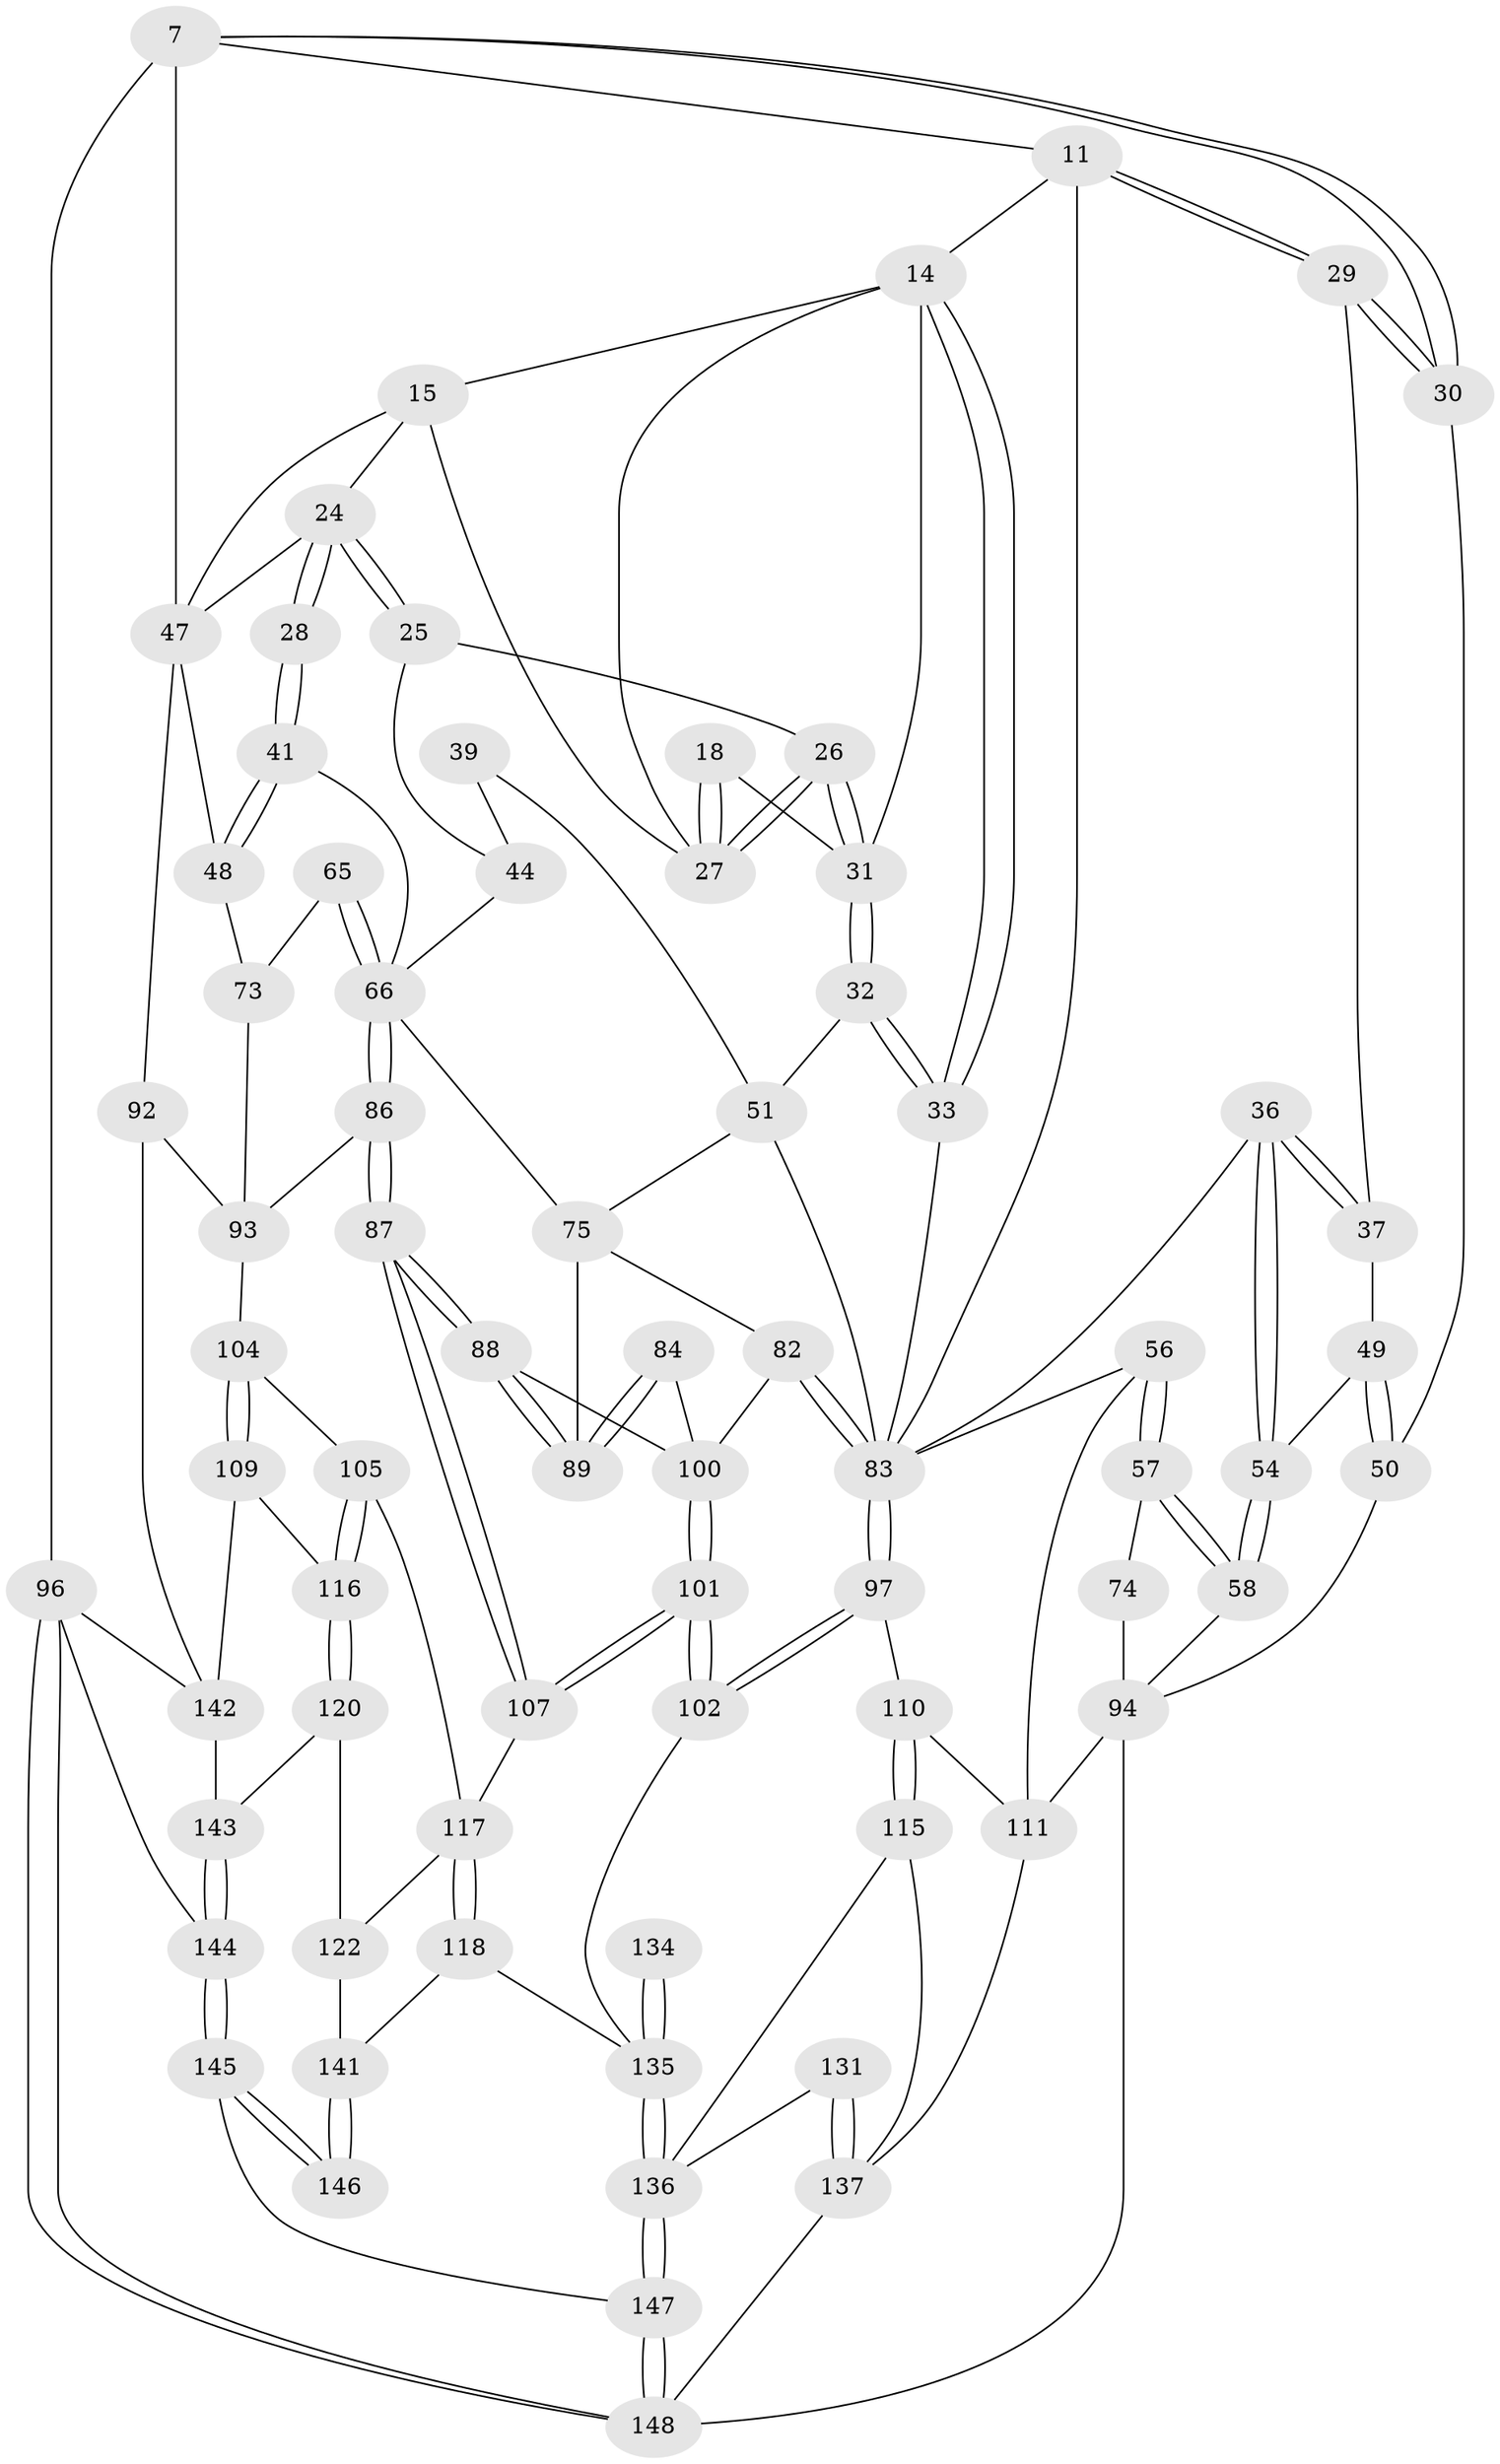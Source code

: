 // original degree distribution, {3: 0.02027027027027027, 4: 0.25, 5: 0.4797297297297297, 6: 0.25}
// Generated by graph-tools (version 1.1) at 2025/01/03/09/25 05:01:16]
// undirected, 74 vertices, 168 edges
graph export_dot {
graph [start="1"]
  node [color=gray90,style=filled];
  7 [pos="+0+0",super="+6"];
  11 [pos="+0.20808646659333738+0.07192502262776007",super="+8+10"];
  14 [pos="+0.3757294597471508+0.10657546418646353",super="+9+12"];
  15 [pos="+0.6015009323629837+0.0241407937386718",super="+3"];
  18 [pos="+0.5142646465737292+0.11758221251922024"];
  24 [pos="+0.7581820916310023+0.19046985090449187",super="+20+23"];
  25 [pos="+0.5920157223367787+0.17468685518899396"];
  26 [pos="+0.5776847031515494+0.15675837162498496"];
  27 [pos="+0.5692736649805914+0.12544190021593005",super="+16+17"];
  28 [pos="+0.7613727566688379+0.1922949367106714"];
  29 [pos="+0.09483418701789506+0.1539713214923243"];
  30 [pos="+0+0"];
  31 [pos="+0.46039488574537957+0.201456252111047",super="+19+13"];
  32 [pos="+0.4360664890043759+0.26477161390574383"];
  33 [pos="+0.3989411964361672+0.24684527397422695"];
  36 [pos="+0.1870081640987816+0.25110879281621307"];
  37 [pos="+0.10019309685238642+0.17578444518359368"];
  39 [pos="+0.4662086625677474+0.29540186065070867"];
  41 [pos="+0.7613491376980619+0.20886295821539103"];
  44 [pos="+0.5948939137882416+0.284619656628927",super="+38"];
  47 [pos="+0.9755441249176284+0.3001878419412064",super="+46+45+22"];
  48 [pos="+0.9007513763201915+0.3432520579698405"];
  49 [pos="+0.014764217948890414+0.2628628860998344"];
  50 [pos="+0+0.30135707863685113"];
  51 [pos="+0.4514688956073857+0.3214168142359183",super="+40"];
  54 [pos="+0.10371533356383345+0.3542394922624416"];
  56 [pos="+0.19980750913126344+0.488647047283596"];
  57 [pos="+0.13082189320738255+0.42140119877070914"];
  58 [pos="+0.1031799355722055+0.35813173862637154"];
  65 [pos="+0.7565772912260047+0.49289543041042605",super="+63"];
  66 [pos="+0.7518801794667904+0.5001121976714781",super="+59+43+42"];
  73 [pos="+0.9225962623617882+0.44819588124548215",super="+62"];
  74 [pos="+0.04519908561736624+0.4536969204874386",super="+70"];
  75 [pos="+0.47937325783393403+0.43829246571006253",super="+61+60"];
  82 [pos="+0.42710298669552765+0.5283245440898923",super="+76"];
  83 [pos="+0.24512428229518501+0.5478724276188713",super="+55"];
  84 [pos="+0.4514185755351183+0.5357093225816563"];
  86 [pos="+0.7548597233991943+0.5599016721306533"];
  87 [pos="+0.6793872830707557+0.6385908806362873"];
  88 [pos="+0.626882870153829+0.6048998235431158"];
  89 [pos="+0.6056564626403862+0.5700222986613755",super="+77+78"];
  92 [pos="+1+0.6927062924846259",super="+71+64"];
  93 [pos="+0.8918252011485369+0.5858549521304731",super="+72"];
  94 [pos="+0+0.5960586703762031",super="+80+79+69"];
  96 [pos="+0+1",super="+90"];
  97 [pos="+0.2590022815047643+0.6324725112702883"];
  100 [pos="+0.44098369486808253+0.6351453426654836",super="+85"];
  101 [pos="+0.39932405359795364+0.7186505087696798"];
  102 [pos="+0.3914587210412489+0.7288533491511394"];
  104 [pos="+0.8763783748934023+0.6497949248809469"];
  105 [pos="+0.7660276794415605+0.7226035951168441"];
  107 [pos="+0.6797854252158599+0.6743061041609844"];
  109 [pos="+0.8839963988533042+0.7534925360952942"];
  110 [pos="+0.15718698653171745+0.7489385786783879",super="+98"];
  111 [pos="+0.08095493002990654+0.7594739840707939",super="+103+99"];
  115 [pos="+0.18594900809670983+0.7925534277849869"];
  116 [pos="+0.8267504169086022+0.769371320167914"];
  117 [pos="+0.6558536720756277+0.7521494436681692",super="+106"];
  118 [pos="+0.5124026135483938+0.8573328105268478"];
  120 [pos="+0.805276444534093+0.8759681949528677"];
  122 [pos="+0.7146885842188764+0.8531907622826563",super="+121"];
  131 [pos="+0.14757194785218972+0.9233048422982427"];
  134 [pos="+0.28242058767437395+0.964015346250395"];
  135 [pos="+0.28783232235606443+1",super="+119+113+133"];
  136 [pos="+0.27931368231835846+1",super="+130+129+114"];
  137 [pos="+0.13117816810378596+0.9207721893430576",super="+126+125"];
  141 [pos="+0.7337955063954007+1",super="+140"];
  142 [pos="+1+0.9476767224530218",super="+91+127"];
  143 [pos="+0.8595944419118902+0.9590429833015125",super="+128"];
  144 [pos="+0.8029067035549334+1"];
  145 [pos="+0.6523203094867164+1"];
  146 [pos="+0.649734218634979+1"];
  147 [pos="+0.2760408930512117+1"];
  148 [pos="+0.0042704555308088156+1",super="+138+124"];
  7 -- 30;
  7 -- 30;
  7 -- 96 [weight=2];
  7 -- 11;
  7 -- 47 [weight=2];
  11 -- 29;
  11 -- 29;
  11 -- 14;
  11 -- 83;
  14 -- 33;
  14 -- 33;
  14 -- 31 [weight=2];
  14 -- 27;
  14 -- 15;
  15 -- 24;
  15 -- 27;
  15 -- 47;
  18 -- 27 [weight=2];
  18 -- 27;
  18 -- 31;
  24 -- 25;
  24 -- 25;
  24 -- 28 [weight=2];
  24 -- 28;
  24 -- 47;
  25 -- 26;
  25 -- 44;
  26 -- 27;
  26 -- 27;
  26 -- 31;
  26 -- 31;
  28 -- 41;
  28 -- 41;
  29 -- 30;
  29 -- 30;
  29 -- 37;
  30 -- 50;
  31 -- 32;
  31 -- 32;
  32 -- 33;
  32 -- 33;
  32 -- 51;
  33 -- 83;
  36 -- 37;
  36 -- 37;
  36 -- 54;
  36 -- 54;
  36 -- 83;
  37 -- 49;
  39 -- 44 [weight=2];
  39 -- 51;
  41 -- 48;
  41 -- 48;
  41 -- 66;
  44 -- 66;
  47 -- 48;
  47 -- 92 [weight=2];
  48 -- 73;
  49 -- 50;
  49 -- 50;
  49 -- 54;
  50 -- 94;
  51 -- 75;
  51 -- 83;
  54 -- 58;
  54 -- 58;
  56 -- 57;
  56 -- 57;
  56 -- 83;
  56 -- 111;
  57 -- 58;
  57 -- 58;
  57 -- 74;
  58 -- 94;
  65 -- 66 [weight=2];
  65 -- 66;
  65 -- 73 [weight=2];
  66 -- 86;
  66 -- 86;
  66 -- 75;
  73 -- 93;
  74 -- 94 [weight=3];
  75 -- 89 [weight=2];
  75 -- 82;
  82 -- 83 [weight=2];
  82 -- 83;
  82 -- 100;
  83 -- 97;
  83 -- 97;
  84 -- 89 [weight=2];
  84 -- 89;
  84 -- 100;
  86 -- 87;
  86 -- 87;
  86 -- 93;
  87 -- 88;
  87 -- 88;
  87 -- 107;
  87 -- 107;
  88 -- 89;
  88 -- 89;
  88 -- 100;
  92 -- 93;
  92 -- 142 [weight=2];
  93 -- 104;
  94 -- 111 [weight=2];
  94 -- 148;
  96 -- 148 [weight=2];
  96 -- 148;
  96 -- 144;
  96 -- 142;
  97 -- 102;
  97 -- 102;
  97 -- 110;
  100 -- 101;
  100 -- 101;
  101 -- 102;
  101 -- 102;
  101 -- 107;
  101 -- 107;
  102 -- 135;
  104 -- 105;
  104 -- 109;
  104 -- 109;
  105 -- 116;
  105 -- 116;
  105 -- 117;
  107 -- 117;
  109 -- 116;
  109 -- 142;
  110 -- 111 [weight=2];
  110 -- 115;
  110 -- 115;
  111 -- 137;
  115 -- 136;
  115 -- 137;
  116 -- 120;
  116 -- 120;
  117 -- 118;
  117 -- 118;
  117 -- 122;
  118 -- 135;
  118 -- 141;
  120 -- 143;
  120 -- 122;
  122 -- 141 [weight=2];
  131 -- 137 [weight=2];
  131 -- 137;
  131 -- 136;
  134 -- 135 [weight=3];
  134 -- 135;
  135 -- 136 [weight=3];
  135 -- 136;
  136 -- 147;
  136 -- 147;
  137 -- 148 [weight=2];
  141 -- 146 [weight=2];
  141 -- 146;
  142 -- 143 [weight=2];
  143 -- 144;
  143 -- 144;
  144 -- 145;
  144 -- 145;
  145 -- 146;
  145 -- 146;
  145 -- 147;
  147 -- 148;
  147 -- 148;
}
